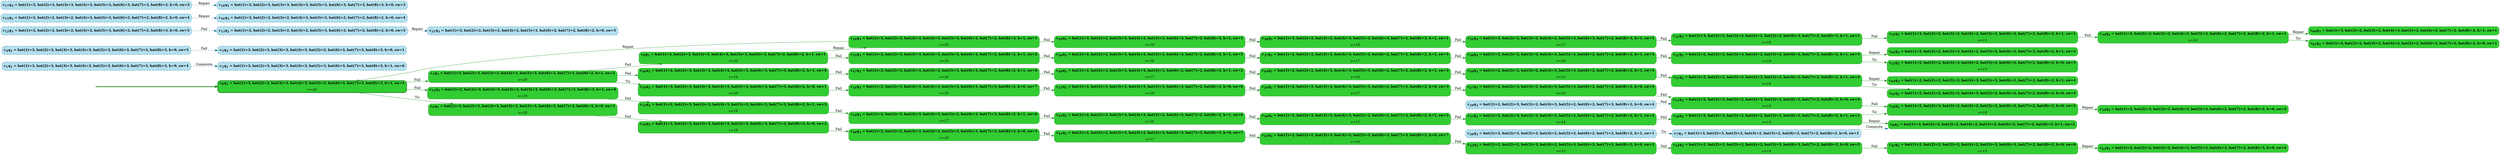 digraph g {

	rankdir="LR"

	__invisible__[shape="point", color="forestgreen"]
	c0q1[label=<<b>c<sub>0</sub>q<sub>1</sub> = bat(1)=3, bat(2)=3, bat(3)=3, bat(4)=3, bat(5)=3, bat(6)=3, bat(7)=3, bat(8)=3, h=1, sw=1</b><br/><br/><i>v=20</i>>, shape="box", style="rounded, filled", fillcolor="limegreen", color="forestgreen", penwidth=3] // Initial
	c3q3[label=<<b>c<sub>3</sub>q<sub>3</sub> = bat(1)=3, bat(2)=3, bat(3)=3, bat(4)=3, bat(5)=3, bat(6)=3, bat(7)=3, bat(8)=2, h=1, sw=1</b><br/><br/><i>v=20</i>>, shape="box", style="rounded, filled", fillcolor="limegreen", color="forestgreen"]
	c9q3[label=<<b>c<sub>9</sub>q<sub>3</sub> = bat(1)=3, bat(2)=3, bat(3)=3, bat(4)=3, bat(5)=3, bat(6)=3, bat(7)=2, bat(8)=2, h=1, sw=1</b><br/><br/><i>v=20</i>>, shape="box", style="rounded, filled", fillcolor="limegreen", color="forestgreen"]
	c14q3[label=<<b>c<sub>14</sub>q<sub>3</sub> = bat(1)=3, bat(2)=3, bat(3)=3, bat(4)=3, bat(5)=3, bat(6)=3, bat(7)=2, bat(8)=3, h=1, sw=1</b><br/><br/><i>v=20</i>>, shape="box", style="rounded, filled", fillcolor="limegreen", color="forestgreen"]
	c29q3[label=<<b>c<sub>29</sub>q<sub>3</sub> = bat(1)=3, bat(2)=2, bat(3)=3, bat(4)=3, bat(5)=3, bat(6)=3, bat(7)=2, bat(8)=3, h=1, sw=1</b><br/><br/><i>v=19</i>>, shape="box", style="rounded, filled", fillcolor="limegreen", color="forestgreen"]
	c30q3[label=<<b>c<sub>30</sub>q<sub>3</sub> = bat(1)=3, bat(2)=2, bat(3)=2, bat(4)=3, bat(5)=3, bat(6)=3, bat(7)=2, bat(8)=3, h=1, sw=1</b><br/><br/><i>v=18</i>>, shape="box", style="rounded, filled", fillcolor="limegreen", color="forestgreen"]
	c31q3[label=<<b>c<sub>31</sub>q<sub>3</sub> = bat(1)=3, bat(2)=2, bat(3)=2, bat(4)=2, bat(5)=3, bat(6)=3, bat(7)=2, bat(8)=3, h=1, sw=1</b><br/><br/><i>v=17</i>>, shape="box", style="rounded, filled", fillcolor="limegreen", color="forestgreen"]
	c32q3[label=<<b>c<sub>32</sub>q<sub>3</sub> = bat(1)=3, bat(2)=2, bat(3)=2, bat(4)=2, bat(5)=2, bat(6)=3, bat(7)=2, bat(8)=3, h=1, sw=1</b><br/><br/><i>v=16</i>>, shape="box", style="rounded, filled", fillcolor="limegreen", color="forestgreen"]
	c33q3[label=<<b>c<sub>33</sub>q<sub>3</sub> = bat(1)=3, bat(2)=2, bat(3)=2, bat(4)=2, bat(5)=2, bat(6)=2, bat(7)=2, bat(8)=3, h=1, sw=1</b><br/><br/><i>v=15</i>>, shape="box", style="rounded, filled", fillcolor="limegreen", color="forestgreen"]
	c34q2[label=<<b>c<sub>34</sub>q<sub>2</sub> = bat(1)=3, bat(2)=2, bat(3)=2, bat(4)=2, bat(5)=2, bat(6)=2, bat(7)=2, bat(8)=2, h=1, sw=1</b><br/><br/><i>v=14</i>>, shape="box", style="rounded, filled", fillcolor="limegreen", color="forestgreen"]
	c60q3[label=<<b>c<sub>60</sub>q<sub>3</sub> = bat(1)=3, bat(2)=2, bat(3)=2, bat(4)=3, bat(5)=2, bat(6)=2, bat(7)=2, bat(8)=2, h=1, sw=1</b>>, shape="box", style="rounded, filled", fillcolor="limegreen", color="forestgreen"]
	c61q2[label=<<b>c<sub>61</sub>q<sub>2</sub> = bat(1)=3, bat(2)=2, bat(3)=2, bat(4)=2, bat(5)=2, bat(6)=2, bat(7)=2, bat(8)=2, h=0, sw=1</b>>, shape="box", style="rounded, filled", fillcolor="limegreen", color="forestgreen"]
	c35q3[label=<<b>c<sub>35</sub>q<sub>3</sub> = bat(1)=2, bat(2)=3, bat(3)=3, bat(4)=3, bat(5)=3, bat(6)=3, bat(7)=2, bat(8)=2, h=1, sw=2</b><br/><br/><i>v=19</i>>, shape="box", style="rounded, filled", fillcolor="limegreen", color="forestgreen"]
	c36q3[label=<<b>c<sub>36</sub>q<sub>3</sub> = bat(1)=2, bat(2)=2, bat(3)=3, bat(4)=3, bat(5)=3, bat(6)=3, bat(7)=2, bat(8)=2, h=1, sw=5</b><br/><br/><i>v=18</i>>, shape="box", style="rounded, filled", fillcolor="limegreen", color="forestgreen"]
	c37q3[label=<<b>c<sub>37</sub>q<sub>3</sub> = bat(1)=2, bat(2)=2, bat(3)=3, bat(4)=3, bat(5)=3, bat(6)=2, bat(7)=2, bat(8)=2, h=1, sw=5</b><br/><br/><i>v=17</i>>, shape="box", style="rounded, filled", fillcolor="limegreen", color="forestgreen"]
	c38q3[label=<<b>c<sub>38</sub>q<sub>3</sub> = bat(1)=2, bat(2)=2, bat(3)=3, bat(4)=3, bat(5)=2, bat(6)=2, bat(7)=2, bat(8)=2, h=1, sw=3</b><br/><br/><i>v=16</i>>, shape="box", style="rounded, filled", fillcolor="limegreen", color="forestgreen"]
	c22q2[label=<<b>c<sub>22</sub>q<sub>2</sub> = bat(1)=2, bat(2)=2, bat(3)=3, bat(4)=2, bat(5)=2, bat(6)=2, bat(7)=2, bat(8)=2, h=1, sw=3</b><br/><br/><i>v=14</i>>, shape="box", style="rounded, filled", fillcolor="limegreen", color="forestgreen"]
	c23q2[label=<<b>c<sub>23</sub>q<sub>2</sub> = bat(1)=2, bat(2)=2, bat(3)=3, bat(4)=2, bat(5)=2, bat(6)=2, bat(7)=2, bat(8)=2, h=0, sw=3</b><br/><br/><i>v=13</i>>, shape="box", style="rounded, filled", fillcolor="limegreen", color="forestgreen"]
	c62q3[label=<<b>c<sub>62</sub>q<sub>3</sub> = bat(1)=2, bat(2)=2, bat(3)=3, bat(4)=2, bat(5)=2, bat(6)=2, bat(7)=3, bat(8)=2, h=1, sw=3</b>>, shape="box", style="rounded, filled", fillcolor="limegreen", color="forestgreen"]
	c19q3[label=<<b>c<sub>19</sub>q<sub>3</sub> = bat(1)=3, bat(2)=3, bat(3)=3, bat(4)=3, bat(5)=3, bat(6)=3, bat(7)=3, bat(8)=2, h=0, sw=1</b><br/><br/><i>v=20</i>>, shape="box", style="rounded, filled", fillcolor="limegreen", color="forestgreen"]
	c24q3[label=<<b>c<sub>24</sub>q<sub>3</sub> = bat(1)=2, bat(2)=3, bat(3)=3, bat(4)=3, bat(5)=3, bat(6)=3, bat(7)=3, bat(8)=2, h=0, sw=7</b><br/><br/><i>v=19</i>>, shape="box", style="rounded, filled", fillcolor="limegreen", color="forestgreen"]
	c25q3[label=<<b>c<sub>25</sub>q<sub>3</sub> = bat(1)=2, bat(2)=3, bat(3)=3, bat(4)=3, bat(5)=3, bat(6)=3, bat(7)=2, bat(8)=2, h=0, sw=6</b><br/><br/><i>v=18</i>>, shape="box", style="rounded, filled", fillcolor="limegreen", color="forestgreen"]
	c26q3[label=<<b>c<sub>26</sub>q<sub>3</sub> = bat(1)=2, bat(2)=3, bat(3)=3, bat(4)=3, bat(5)=3, bat(6)=2, bat(7)=2, bat(8)=2, h=0, sw=3</b><br/><br/><i>v=17</i>>, shape="box", style="rounded, filled", fillcolor="limegreen", color="forestgreen"]
	c27q3[label=<<b>c<sub>27</sub>q<sub>3</sub> = bat(1)=2, bat(2)=3, bat(3)=2, bat(4)=3, bat(5)=3, bat(6)=2, bat(7)=2, bat(8)=2, h=0, sw=4</b><br/><br/><i>v=16</i>>, shape="box", style="rounded, filled", fillcolor="limegreen", color="forestgreen"]
	c11q3[label=<<b>c<sub>11</sub>q<sub>3</sub> = bat(1)=2, bat(2)=3, bat(3)=2, bat(4)=3, bat(5)=2, bat(6)=2, bat(7)=2, bat(8)=2, h=0, sw=4</b><br/><br/><i>v=15</i>>, shape="box", style="rounded, filled", fillcolor="limegreen", color="forestgreen"]
	c28q2[label=<<b>c<sub>28</sub>q<sub>2</sub> = bat(1)=2, bat(2)=3, bat(3)=2, bat(4)=2, bat(5)=2, bat(6)=2, bat(7)=2, bat(8)=2, h=0, sw=2</b><br/><br/><i>v=14</i>>, shape="box", style="rounded, filled", fillcolor="limegreen", color="forestgreen"]
	c59q3[label=<<b>c<sub>59</sub>q<sub>3</sub> = bat(1)=2, bat(2)=3, bat(3)=2, bat(4)=2, bat(5)=3, bat(6)=2, bat(7)=2, bat(8)=2, h=0, sw=2</b>>, shape="box", style="rounded, filled", fillcolor="limegreen", color="forestgreen"]
	c46q3[label=<<b>c<sub>46</sub>q<sub>3</sub> = bat(1)=2, bat(2)=3, bat(3)=3, bat(4)=3, bat(5)=3, bat(6)=3, bat(7)=3, bat(8)=2, h=1, sw=6</b><br/><br/><i>v=19</i>>, shape="box", style="rounded, filled", fillcolor="limegreen", color="forestgreen"]
	c47q3[label=<<b>c<sub>47</sub>q<sub>3</sub> = bat(1)=2, bat(2)=3, bat(3)=3, bat(4)=3, bat(5)=3, bat(6)=3, bat(7)=2, bat(8)=2, h=1, sw=6</b><br/><br/><i>v=18</i>>, shape="box", style="rounded, filled", fillcolor="limegreen", color="forestgreen"]
	c48q3[label=<<b>c<sub>48</sub>q<sub>3</sub> = bat(1)=2, bat(2)=3, bat(3)=3, bat(4)=3, bat(5)=3, bat(6)=2, bat(7)=2, bat(8)=2, h=1, sw=2</b><br/><br/><i>v=17</i>>, shape="box", style="rounded, filled", fillcolor="limegreen", color="forestgreen"]
	c49q3[label=<<b>c<sub>49</sub>q<sub>3</sub> = bat(1)=2, bat(2)=2, bat(3)=3, bat(4)=3, bat(5)=3, bat(6)=2, bat(7)=2, bat(8)=2, h=1, sw=3</b><br/><br/><i>v=16</i>>, shape="box", style="rounded, filled", fillcolor="limegreen", color="forestgreen"]
	c50q3[label=<<b>c<sub>50</sub>q<sub>3</sub> = bat(1)=2, bat(2)=2, bat(3)=2, bat(4)=3, bat(5)=3, bat(6)=2, bat(7)=2, bat(8)=2, h=1, sw=5</b><br/><br/><i>v=15</i>>, shape="box", style="rounded, filled", fillcolor="limegreen", color="forestgreen"]
	c51q2[label=<<b>c<sub>51</sub>q<sub>2</sub> = bat(1)=2, bat(2)=2, bat(3)=2, bat(4)=3, bat(5)=2, bat(6)=2, bat(7)=2, bat(8)=2, h=1, sw=4</b><br/><br/><i>v=14</i>>, shape="box", style="rounded, filled", fillcolor="limegreen", color="forestgreen"]
	c64q3[label=<<b>c<sub>64</sub>q<sub>3</sub> = bat(1)=2, bat(2)=2, bat(3)=2, bat(4)=3, bat(5)=3, bat(6)=2, bat(7)=2, bat(8)=2, h=1, sw=4</b>>, shape="box", style="rounded, filled", fillcolor="limegreen", color="forestgreen"]
	c65q2[label=<<b>c<sub>65</sub>q<sub>2</sub> = bat(1)=2, bat(2)=2, bat(3)=2, bat(4)=3, bat(5)=2, bat(6)=2, bat(7)=2, bat(8)=2, h=0, sw=4</b>>, shape="box", style="rounded, filled", fillcolor="limegreen", color="forestgreen"]
	c6q1[label=<<b>c<sub>6</sub>q<sub>1</sub> = bat(1)=3, bat(2)=3, bat(3)=3, bat(4)=3, bat(5)=3, bat(6)=3, bat(7)=3, bat(8)=3, h=0, sw=1</b><br/><br/><i>v=20</i>>, shape="box", style="rounded, filled", fillcolor="limegreen", color="forestgreen"]
	c39q3[label=<<b>c<sub>39</sub>q<sub>3</sub> = bat(1)=2, bat(2)=3, bat(3)=3, bat(4)=3, bat(5)=3, bat(6)=3, bat(7)=3, bat(8)=3, h=0, sw=2</b><br/><br/><i>v=19</i>>, shape="box", style="rounded, filled", fillcolor="limegreen", color="forestgreen"]
	c40q3[label=<<b>c<sub>40</sub>q<sub>3</sub> = bat(1)=2, bat(2)=2, bat(3)=3, bat(4)=3, bat(5)=3, bat(6)=3, bat(7)=3, bat(8)=3, h=0, sw=4</b><br/><br/><i>v=18</i>>, shape="box", style="rounded, filled", fillcolor="limegreen", color="forestgreen"]
	c41q3[label=<<b>c<sub>41</sub>q<sub>3</sub> = bat(1)=2, bat(2)=2, bat(3)=3, bat(4)=2, bat(5)=3, bat(6)=3, bat(7)=3, bat(8)=3, h=0, sw=7</b><br/><br/><i>v=17</i>>, shape="box", style="rounded, filled", fillcolor="limegreen", color="forestgreen"]
	c42q3[label=<<b>c<sub>42</sub>q<sub>3</sub> = bat(1)=2, bat(2)=2, bat(3)=3, bat(4)=2, bat(5)=3, bat(6)=3, bat(7)=3, bat(8)=2, h=0, sw=7</b><br/><br/><i>v=16</i>>, shape="box", style="rounded, filled", fillcolor="limegreen", color="forestgreen"]
	c43q3[label=<<b>c<sub>43</sub>q<sub>3</sub> = bat(1)=2, bat(2)=2, bat(3)=3, bat(4)=2, bat(5)=3, bat(6)=3, bat(7)=2, bat(8)=2, h=0, sw=3</b><br/><br/><i>v=15</i>>, shape="box", style="rounded, filled", fillcolor="limegreen", color="forestgreen"]
	c44q3[label=<<b>c<sub>44</sub>q<sub>3</sub> = bat(1)=2, bat(2)=2, bat(3)=2, bat(4)=2, bat(5)=3, bat(6)=3, bat(7)=2, bat(8)=2, h=0, sw=5</b><br/><br/><i>v=14</i>>, shape="box", style="rounded, filled", fillcolor="limegreen", color="forestgreen"]
	c45q2[label=<<b>c<sub>45</sub>q<sub>2</sub> = bat(1)=2, bat(2)=2, bat(3)=2, bat(4)=2, bat(5)=2, bat(6)=3, bat(7)=2, bat(8)=2, h=0, sw=6</b><br/><br/><i>v=13</i>>, shape="box", style="rounded, filled", fillcolor="limegreen", color="forestgreen"]
	c63q3[label=<<b>c<sub>63</sub>q<sub>3</sub> = bat(1)=2, bat(2)=2, bat(3)=2, bat(4)=2, bat(5)=2, bat(6)=3, bat(7)=2, bat(8)=3, h=0, sw=6</b>>, shape="box", style="rounded, filled", fillcolor="limegreen", color="forestgreen"]
	c52q3[label=<<b>c<sub>52</sub>q<sub>3</sub> = bat(1)=2, bat(2)=3, bat(3)=3, bat(4)=3, bat(5)=3, bat(6)=3, bat(7)=3, bat(8)=3, h=1, sw=8</b><br/><br/><i>v=19</i>>, shape="box", style="rounded, filled", fillcolor="limegreen", color="forestgreen"]
	c53q3[label=<<b>c<sub>53</sub>q<sub>3</sub> = bat(1)=2, bat(2)=3, bat(3)=3, bat(4)=3, bat(5)=3, bat(6)=3, bat(7)=3, bat(8)=2, h=1, sw=5</b><br/><br/><i>v=18</i>>, shape="box", style="rounded, filled", fillcolor="limegreen", color="forestgreen"]
	c54q3[label=<<b>c<sub>54</sub>q<sub>3</sub> = bat(1)=2, bat(2)=3, bat(3)=3, bat(4)=3, bat(5)=2, bat(6)=3, bat(7)=3, bat(8)=2, h=1, sw=6</b><br/><br/><i>v=17</i>>, shape="box", style="rounded, filled", fillcolor="limegreen", color="forestgreen"]
	c55q3[label=<<b>c<sub>55</sub>q<sub>3</sub> = bat(1)=2, bat(2)=3, bat(3)=3, bat(4)=3, bat(5)=2, bat(6)=3, bat(7)=2, bat(8)=2, h=1, sw=6</b><br/><br/><i>v=16</i>>, shape="box", style="rounded, filled", fillcolor="limegreen", color="forestgreen"]
	c56q3[label=<<b>c<sub>56</sub>q<sub>3</sub> = bat(1)=2, bat(2)=3, bat(3)=3, bat(4)=3, bat(5)=2, bat(6)=2, bat(7)=2, bat(8)=2, h=1, sw=3</b><br/><br/><i>v=15</i>>, shape="box", style="rounded, filled", fillcolor="limegreen", color="forestgreen"]
	c57q3[label=<<b>c<sub>57</sub>q<sub>3</sub> = bat(1)=2, bat(2)=3, bat(3)=3, bat(4)=2, bat(5)=2, bat(6)=2, bat(7)=2, bat(8)=2, h=1, sw=3</b><br/><br/><i>v=14</i>>, shape="box", style="rounded, filled", fillcolor="limegreen", color="forestgreen"]
	c58q2[label=<<b>c<sub>58</sub>q<sub>2</sub> = bat(1)=2, bat(2)=3, bat(3)=2, bat(4)=2, bat(5)=2, bat(6)=2, bat(7)=2, bat(8)=2, h=1, sw=2</b><br/><br/><i>v=13</i>>, shape="box", style="rounded, filled", fillcolor="limegreen", color="forestgreen"]
	c8q3[label=<<b>c<sub>8</sub>q<sub>3</sub> = bat(1)=3, bat(2)=3, bat(3)=2, bat(4)=2, bat(5)=2, bat(6)=2, bat(7)=2, bat(8)=2, h=1, sw=2</b>>, shape="box", style="rounded, filled", fillcolor="limegreen", color="forestgreen"]
	c1q1[label=<<b>c<sub>1</sub>q<sub>1</sub> = bat(1)=3, bat(2)=3, bat(3)=3, bat(4)=3, bat(5)=3, bat(6)=3, bat(7)=3, bat(8)=3, h=0, sw=4</b>>, shape="box", style="rounded, filled, dashed", fillcolor="lightblue2", color="deepskyblue4"]
	c2q1[label=<<b>c<sub>2</sub>q<sub>1</sub> = bat(1)=3, bat(2)=3, bat(3)=3, bat(4)=3, bat(5)=3, bat(6)=3, bat(7)=3, bat(8)=3, h=1, sw=6</b>>, shape="box", style="rounded, filled, dashed", fillcolor="lightblue2", color="deepskyblue4"]
	c4q1[label=<<b>c<sub>4</sub>q<sub>1</sub> = bat(1)=3, bat(2)=3, bat(3)=3, bat(4)=3, bat(5)=3, bat(6)=3, bat(7)=3, bat(8)=3, h=0, sw=5</b>>, shape="box", style="rounded, filled, dashed", fillcolor="lightblue2", color="deepskyblue4"]
	c5q3[label=<<b>c<sub>5</sub>q<sub>3</sub> = bat(1)=3, bat(2)=3, bat(3)=3, bat(4)=3, bat(5)=2, bat(6)=3, bat(7)=3, bat(8)=3, h=0, sw=1</b>>, shape="box", style="rounded, filled, dashed", fillcolor="lightblue2", color="deepskyblue4"]
	c7q3[label=<<b>c<sub>7</sub>q<sub>3</sub> = bat(1)=3, bat(2)=3, bat(3)=2, bat(4)=2, bat(5)=2, bat(6)=2, bat(7)=2, bat(8)=2, h=0, sw=1</b>>, shape="box", style="rounded, filled, dashed", fillcolor="lightblue2", color="deepskyblue4"]
	c10q3[label=<<b>c<sub>10</sub>q<sub>3</sub> = bat(1)=2, bat(2)=3, bat(3)=2, bat(4)=3, bat(5)=2, bat(6)=2, bat(7)=3, bat(8)=2, h=0, sw=4</b>>, shape="box", style="rounded, filled, dashed", fillcolor="lightblue2", color="deepskyblue4"]
	c12q3[label=<<b>c<sub>12</sub>q<sub>3</sub> = bat(1)=2, bat(2)=2, bat(3)=2, bat(4)=2, bat(5)=3, bat(6)=2, bat(7)=2, bat(8)=3, h=0, sw=5</b>>, shape="box", style="rounded, filled, dashed", fillcolor="lightblue2", color="deepskyblue4"]
	c13q2[label=<<b>c<sub>13</sub>q<sub>2</sub> = bat(1)=2, bat(2)=2, bat(3)=2, bat(4)=2, bat(5)=3, bat(6)=2, bat(7)=2, bat(8)=2, h=0, sw=5</b>>, shape="box", style="rounded, filled, dashed", fillcolor="lightblue2", color="deepskyblue4"]
	c15q3[label=<<b>c<sub>15</sub>q<sub>3</sub> = bat(1)=2, bat(2)=2, bat(3)=2, bat(4)=3, bat(5)=3, bat(6)=2, bat(7)=2, bat(8)=2, h=0, sw=4</b>>, shape="box", style="rounded, filled, dashed", fillcolor="lightblue2", color="deepskyblue4"]
	c16q3[label=<<b>c<sub>16</sub>q<sub>3</sub> = bat(1)=3, bat(2)=2, bat(3)=2, bat(4)=3, bat(5)=3, bat(6)=2, bat(7)=2, bat(8)=2, h=0, sw=4</b>>, shape="box", style="rounded, filled, dashed", fillcolor="lightblue2", color="deepskyblue4"]
	c17q3[label=<<b>c<sub>17</sub>q<sub>3</sub> = bat(1)=3, bat(2)=3, bat(3)=3, bat(4)=3, bat(5)=3, bat(6)=3, bat(7)=3, bat(8)=2, h=0, sw=3</b>>, shape="box", style="rounded, filled, dashed", fillcolor="lightblue2", color="deepskyblue4"]
	c18q1[label=<<b>c<sub>18</sub>q<sub>1</sub> = bat(1)=3, bat(2)=3, bat(3)=3, bat(4)=3, bat(5)=3, bat(6)=3, bat(7)=3, bat(8)=3, h=0, sw=3</b>>, shape="box", style="rounded, filled, dashed", fillcolor="lightblue2", color="deepskyblue4"]
	c20q3[label=<<b>c<sub>20</sub>q<sub>3</sub> = bat(1)=3, bat(2)=3, bat(3)=2, bat(4)=2, bat(5)=2, bat(6)=2, bat(7)=2, bat(8)=2, h=1, sw=1</b>>, shape="box", style="rounded, filled, dashed", fillcolor="lightblue2", color="deepskyblue4"]
	c21q3[label=<<b>c<sub>21</sub>q<sub>3</sub> = bat(1)=3, bat(2)=2, bat(3)=2, bat(4)=2, bat(5)=3, bat(6)=2, bat(7)=2, bat(8)=2, h=0, sw=5</b>>, shape="box", style="rounded, filled, dashed", fillcolor="lightblue2", color="deepskyblue4"]

	__invisible__ -> c0q1[penwidth=3, color="forestgreen"]
	c0q1 -> c3q3[label=<Fail>, color="forestgreen"]
	c3q3 -> c9q3[label=<Fail>, color="forestgreen"]
	c9q3 -> c14q3[label=<Repair>, color="forestgreen"]
	c14q3 -> c0q1[label=<Repair>, color="forestgreen"]
	c14q3 -> c29q3[label=<Fail>, color="forestgreen"]
	c29q3 -> c30q3[label=<Fail>, color="forestgreen"]
	c30q3 -> c31q3[label=<Fail>, color="forestgreen"]
	c31q3 -> c32q3[label=<Fail>, color="forestgreen"]
	c32q3 -> c33q3[label=<Fail>, color="forestgreen"]
	c33q3 -> c34q2[label=<Fail>, color="forestgreen"]
	c34q2 -> c60q3[label=<Repair>, color="forestgreen"]
	c34q2 -> c61q2[label=<Tic>, color="forestgreen"]
	c9q3 -> c35q3[label=<Fail>, color="forestgreen"]
	c35q3 -> c36q3[label=<Fail>, color="forestgreen"]
	c36q3 -> c37q3[label=<Fail>, color="forestgreen"]
	c37q3 -> c38q3[label=<Fail>, color="forestgreen"]
	c38q3 -> c22q2[label=<Fail>, color="forestgreen"]
	c22q2 -> c23q2[label=<Tic>, color="forestgreen"]
	c22q2 -> c62q3[label=<Repair>, color="forestgreen"]
	c3q3 -> c19q3[label=<Tic>, color="forestgreen"]
	c19q3 -> c24q3[label=<Fail>, color="forestgreen"]
	c24q3 -> c25q3[label=<Fail>, color="forestgreen"]
	c25q3 -> c26q3[label=<Fail>, color="forestgreen"]
	c26q3 -> c27q3[label=<Fail>, color="forestgreen"]
	c27q3 -> c11q3[label=<Fail>, color="forestgreen"]
	c11q3 -> c28q2[label=<Fail>, color="forestgreen"]
	c28q2 -> c59q3[label=<Repair>, color="forestgreen"]
	c3q3 -> c46q3[label=<Fail>, color="forestgreen"]
	c46q3 -> c47q3[label=<Fail>, color="forestgreen"]
	c47q3 -> c48q3[label=<Fail>, color="forestgreen"]
	c48q3 -> c49q3[label=<Fail>, color="forestgreen"]
	c49q3 -> c50q3[label=<Fail>, color="forestgreen"]
	c50q3 -> c51q2[label=<Fail>, color="forestgreen"]
	c51q2 -> c64q3[label=<Repair>, color="forestgreen"]
	c51q2 -> c65q2[label=<Tic>, color="forestgreen"]
	c0q1 -> c6q1[label=<Tic>, color="forestgreen"]
	c6q1 -> c39q3[label=<Fail>, color="forestgreen"]
	c39q3 -> c40q3[label=<Fail>, color="forestgreen"]
	c40q3 -> c41q3[label=<Fail>, color="forestgreen"]
	c41q3 -> c42q3[label=<Fail>, color="forestgreen"]
	c42q3 -> c43q3[label=<Fail>, color="forestgreen"]
	c43q3 -> c44q3[label=<Fail>, color="forestgreen"]
	c44q3 -> c45q2[label=<Fail>, color="forestgreen"]
	c45q2 -> c63q3[label=<Repair>, color="forestgreen"]
	c0q1 -> c52q3[label=<Fail>, color="forestgreen"]
	c52q3 -> c53q3[label=<Fail>, color="forestgreen"]
	c53q3 -> c54q3[label=<Fail>, color="forestgreen"]
	c54q3 -> c55q3[label=<Fail>, color="forestgreen"]
	c55q3 -> c56q3[label=<Fail>, color="forestgreen"]
	c56q3 -> c57q3[label=<Fail>, color="forestgreen"]
	c57q3 -> c58q2[label=<Fail>, color="forestgreen"]
	c58q2 -> c8q3[label=<Repair>, color="forestgreen"]
	c58q2 -> c28q2[label=<Tic>, color="forestgreen"]
	c1q1 -> c2q1[label=<Commute>, color="deepskyblue4", style="dashed"]
	c4q1 -> c5q3[label=<Fail>, color="deepskyblue4", style="dashed"]
	c7q3 -> c8q3[label=<Commute>, color="deepskyblue4", style="dashed"]
	c10q3 -> c11q3[label=<Fail>, color="deepskyblue4", style="dashed"]
	c12q3 -> c13q2[label=<Fail>, color="deepskyblue4", style="dashed"]
	c15q3 -> c16q3[label=<Repair>, color="deepskyblue4", style="dashed"]
	c17q3 -> c18q1[label=<Repair>, color="deepskyblue4", style="dashed"]
	c20q3 -> c7q3[label=<Tic>, color="deepskyblue4", style="dashed"]
	c13q2 -> c21q3[label=<Repair>, color="deepskyblue4", style="dashed"]

}
